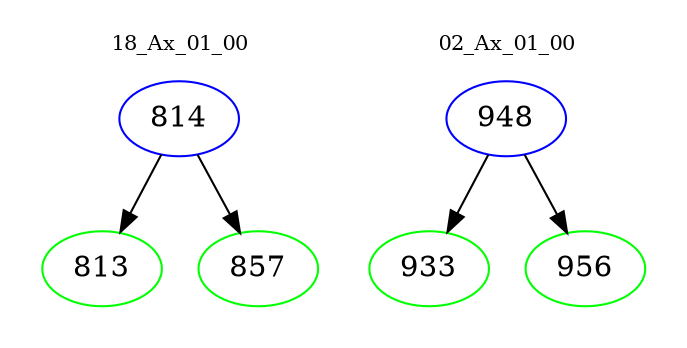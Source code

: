 digraph{
subgraph cluster_0 {
color = white
label = "18_Ax_01_00";
fontsize=10;
T0_814 [label="814", color="blue"]
T0_814 -> T0_813 [color="black"]
T0_813 [label="813", color="green"]
T0_814 -> T0_857 [color="black"]
T0_857 [label="857", color="green"]
}
subgraph cluster_1 {
color = white
label = "02_Ax_01_00";
fontsize=10;
T1_948 [label="948", color="blue"]
T1_948 -> T1_933 [color="black"]
T1_933 [label="933", color="green"]
T1_948 -> T1_956 [color="black"]
T1_956 [label="956", color="green"]
}
}
